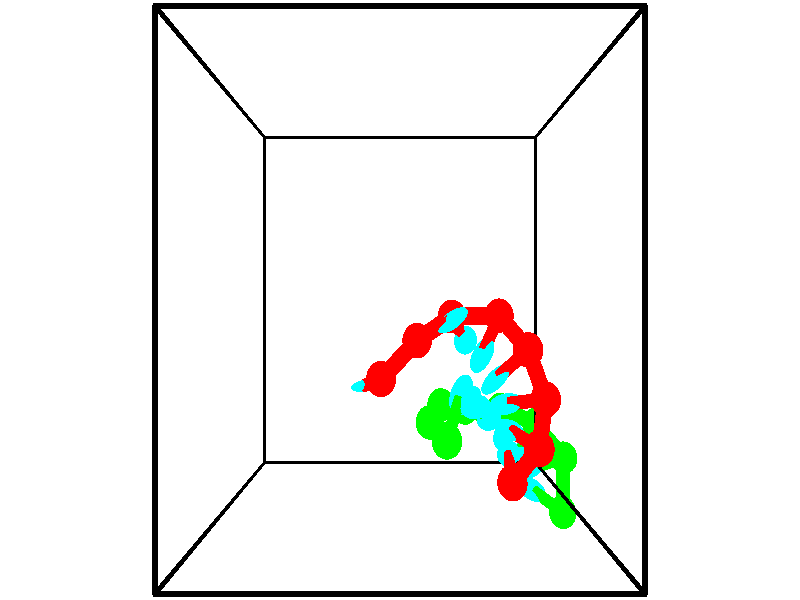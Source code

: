 // switches for output
#declare DRAW_BASES = 1; // possible values are 0, 1; only relevant for DNA ribbons
#declare DRAW_BASES_TYPE = 3; // possible values are 1, 2, 3; only relevant for DNA ribbons
#declare DRAW_FOG = 0; // set to 1 to enable fog

#include "colors.inc"

#include "transforms.inc"
background { rgb <1, 1, 1>}

#default {
   normal{
       ripples 0.25
       frequency 0.20
       turbulence 0.2
       lambda 5
   }
	finish {
		phong 0.1
		phong_size 40.
	}
}

// original window dimensions: 1024x640


// camera settings

camera {
	sky <-0, 1, 0>
	up <-0, 1, 0>
	right 1.6 * <1, 0, 0>
	location <2.5, 2.5, 11.1562>
	look_at <2.5, 2.5, 2.5>
	direction <0, 0, -8.6562>
	angle 67.0682
}


# declare cpy_camera_pos = <2.5, 2.5, 11.1562>;
# if (DRAW_FOG = 1)
fog {
	fog_type 2
	up vnormalize(cpy_camera_pos)
	color rgbt<1,1,1,0.3>
	distance 1e-5
	fog_alt 3e-3
	fog_offset 4
}
# end


// LIGHTS

# declare lum = 6;
global_settings {
	ambient_light rgb lum * <0.05, 0.05, 0.05>
	max_trace_level 15
}# declare cpy_direct_light_amount = 0.25;
light_source
{	1000 * <-1, -1, 1>,
	rgb lum * cpy_direct_light_amount
	parallel
}

light_source
{	1000 * <1, 1, -1>,
	rgb lum * cpy_direct_light_amount
	parallel
}

// strand 0

// nucleotide -1

// particle -1
sphere {
	<2.185515, 1.404222, 1.117711> 0.250000
	pigment { color rgbt <1,0,0,0> }
	no_shadow
}
cylinder {
	<1.999001, 1.311020, 0.776352>,  <1.887092, 1.255099, 0.571537>, 0.100000
	pigment { color rgbt <1,0,0,0> }
	no_shadow
}
cylinder {
	<1.999001, 1.311020, 0.776352>,  <2.185515, 1.404222, 1.117711>, 0.100000
	pigment { color rgbt <1,0,0,0> }
	no_shadow
}

// particle -1
sphere {
	<1.999001, 1.311020, 0.776352> 0.100000
	pigment { color rgbt <1,0,0,0> }
	no_shadow
}
sphere {
	0, 1
	scale<0.080000,0.200000,0.300000>
	matrix <-0.118130, 0.972450, -0.200965,
		0.876711, 0.007104, -0.480966,
		-0.466287, -0.233004, -0.853396,
		1.859115, 1.241119, 0.520333>
	pigment { color rgbt <0,1,1,0> }
	no_shadow
}
cylinder {
	<2.790437, 1.926347, 0.939132>,  <2.185515, 1.404222, 1.117711>, 0.130000
	pigment { color rgbt <1,0,0,0> }
	no_shadow
}

// nucleotide -1

// particle -1
sphere {
	<2.790437, 1.926347, 0.939132> 0.250000
	pigment { color rgbt <1,0,0,0> }
	no_shadow
}
cylinder {
	<3.113388, 2.095085, 1.104147>,  <3.307159, 2.196328, 1.203156>, 0.100000
	pigment { color rgbt <1,0,0,0> }
	no_shadow
}
cylinder {
	<3.113388, 2.095085, 1.104147>,  <2.790437, 1.926347, 0.939132>, 0.100000
	pigment { color rgbt <1,0,0,0> }
	no_shadow
}

// particle -1
sphere {
	<3.113388, 2.095085, 1.104147> 0.100000
	pigment { color rgbt <1,0,0,0> }
	no_shadow
}
sphere {
	0, 1
	scale<0.080000,0.200000,0.300000>
	matrix <0.577977, -0.706064, -0.409165,
		0.118674, 0.568789, -0.813877,
		0.807378, 0.421845, 0.412538,
		3.355601, 2.221639, 1.227908>
	pigment { color rgbt <0,1,1,0> }
	no_shadow
}
cylinder {
	<3.419525, 2.256556, 0.431109>,  <2.790437, 1.926347, 0.939131>, 0.130000
	pigment { color rgbt <1,0,0,0> }
	no_shadow
}

// nucleotide -1

// particle -1
sphere {
	<3.419525, 2.256556, 0.431109> 0.250000
	pigment { color rgbt <1,0,0,0> }
	no_shadow
}
cylinder {
	<3.520126, 2.076065, 0.773603>,  <3.580487, 1.967771, 0.979100>, 0.100000
	pigment { color rgbt <1,0,0,0> }
	no_shadow
}
cylinder {
	<3.520126, 2.076065, 0.773603>,  <3.419525, 2.256556, 0.431109>, 0.100000
	pigment { color rgbt <1,0,0,0> }
	no_shadow
}

// particle -1
sphere {
	<3.520126, 2.076065, 0.773603> 0.100000
	pigment { color rgbt <1,0,0,0> }
	no_shadow
}
sphere {
	0, 1
	scale<0.080000,0.200000,0.300000>
	matrix <0.578091, -0.639495, -0.506811,
		0.776245, 0.622447, 0.100015,
		0.251504, -0.451227, 0.856236,
		3.595578, 1.940697, 1.030474>
	pigment { color rgbt <0,1,1,0> }
	no_shadow
}
cylinder {
	<4.232559, 2.272227, 0.608668>,  <3.419525, 2.256556, 0.431109>, 0.130000
	pigment { color rgbt <1,0,0,0> }
	no_shadow
}

// nucleotide -1

// particle -1
sphere {
	<4.232559, 2.272227, 0.608668> 0.250000
	pigment { color rgbt <1,0,0,0> }
	no_shadow
}
cylinder {
	<4.041603, 1.956482, 0.763073>,  <3.927029, 1.767035, 0.855716>, 0.100000
	pigment { color rgbt <1,0,0,0> }
	no_shadow
}
cylinder {
	<4.041603, 1.956482, 0.763073>,  <4.232559, 2.272227, 0.608668>, 0.100000
	pigment { color rgbt <1,0,0,0> }
	no_shadow
}

// particle -1
sphere {
	<4.041603, 1.956482, 0.763073> 0.100000
	pigment { color rgbt <1,0,0,0> }
	no_shadow
}
sphere {
	0, 1
	scale<0.080000,0.200000,0.300000>
	matrix <0.534729, -0.609577, -0.585218,
		0.697254, -0.072965, 0.713101,
		-0.477391, -0.789362, 0.386013,
		3.898386, 1.719673, 0.878877>
	pigment { color rgbt <0,1,1,0> }
	no_shadow
}
cylinder {
	<4.665876, 1.797438, 0.951603>,  <4.232559, 2.272227, 0.608668>, 0.130000
	pigment { color rgbt <1,0,0,0> }
	no_shadow
}

// nucleotide -1

// particle -1
sphere {
	<4.665876, 1.797438, 0.951603> 0.250000
	pigment { color rgbt <1,0,0,0> }
	no_shadow
}
cylinder {
	<4.365845, 1.549255, 0.860025>,  <4.185826, 1.400346, 0.805079>, 0.100000
	pigment { color rgbt <1,0,0,0> }
	no_shadow
}
cylinder {
	<4.365845, 1.549255, 0.860025>,  <4.665876, 1.797438, 0.951603>, 0.100000
	pigment { color rgbt <1,0,0,0> }
	no_shadow
}

// particle -1
sphere {
	<4.365845, 1.549255, 0.860025> 0.100000
	pigment { color rgbt <1,0,0,0> }
	no_shadow
}
sphere {
	0, 1
	scale<0.080000,0.200000,0.300000>
	matrix <0.650747, -0.630688, -0.422801,
		0.117938, -0.466119, 0.876826,
		-0.750079, -0.620456, -0.228943,
		4.140821, 1.363119, 0.791342>
	pigment { color rgbt <0,1,1,0> }
	no_shadow
}
cylinder {
	<4.961848, 1.104030, 0.960450>,  <4.665876, 1.797438, 0.951603>, 0.130000
	pigment { color rgbt <1,0,0,0> }
	no_shadow
}

// nucleotide -1

// particle -1
sphere {
	<4.961848, 1.104030, 0.960450> 0.250000
	pigment { color rgbt <1,0,0,0> }
	no_shadow
}
cylinder {
	<4.601311, 1.041229, 0.798990>,  <4.384989, 1.003549, 0.702115>, 0.100000
	pigment { color rgbt <1,0,0,0> }
	no_shadow
}
cylinder {
	<4.601311, 1.041229, 0.798990>,  <4.961848, 1.104030, 0.960450>, 0.100000
	pigment { color rgbt <1,0,0,0> }
	no_shadow
}

// particle -1
sphere {
	<4.601311, 1.041229, 0.798990> 0.100000
	pigment { color rgbt <1,0,0,0> }
	no_shadow
}
sphere {
	0, 1
	scale<0.080000,0.200000,0.300000>
	matrix <0.371202, -0.760200, -0.533203,
		-0.223140, -0.630433, 0.743480,
		-0.901342, -0.157002, -0.403649,
		4.330908, 0.994129, 0.677896>
	pigment { color rgbt <0,1,1,0> }
	no_shadow
}
cylinder {
	<4.816659, 0.437039, 1.106365>,  <4.961848, 1.104030, 0.960450>, 0.130000
	pigment { color rgbt <1,0,0,0> }
	no_shadow
}

// nucleotide -1

// particle -1
sphere {
	<4.816659, 0.437039, 1.106365> 0.250000
	pigment { color rgbt <1,0,0,0> }
	no_shadow
}
cylinder {
	<4.589149, 0.531494, 0.791218>,  <4.452644, 0.588167, 0.602130>, 0.100000
	pigment { color rgbt <1,0,0,0> }
	no_shadow
}
cylinder {
	<4.589149, 0.531494, 0.791218>,  <4.816659, 0.437039, 1.106365>, 0.100000
	pigment { color rgbt <1,0,0,0> }
	no_shadow
}

// particle -1
sphere {
	<4.589149, 0.531494, 0.791218> 0.100000
	pigment { color rgbt <1,0,0,0> }
	no_shadow
}
sphere {
	0, 1
	scale<0.080000,0.200000,0.300000>
	matrix <0.170504, -0.903241, -0.393807,
		-0.804627, -0.358321, 0.473478,
		-0.568774, 0.236138, -0.787867,
		4.418517, 0.602336, 0.554858>
	pigment { color rgbt <0,1,1,0> }
	no_shadow
}
cylinder {
	<4.384412, -0.055887, 1.032403>,  <4.816659, 0.437039, 1.106365>, 0.130000
	pigment { color rgbt <1,0,0,0> }
	no_shadow
}

// nucleotide -1

// particle -1
sphere {
	<4.384412, -0.055887, 1.032403> 0.250000
	pigment { color rgbt <1,0,0,0> }
	no_shadow
}
cylinder {
	<4.410126, 0.103226, 0.666313>,  <4.425554, 0.198693, 0.446659>, 0.100000
	pigment { color rgbt <1,0,0,0> }
	no_shadow
}
cylinder {
	<4.410126, 0.103226, 0.666313>,  <4.384412, -0.055887, 1.032403>, 0.100000
	pigment { color rgbt <1,0,0,0> }
	no_shadow
}

// particle -1
sphere {
	<4.410126, 0.103226, 0.666313> 0.100000
	pigment { color rgbt <1,0,0,0> }
	no_shadow
}
sphere {
	0, 1
	scale<0.080000,0.200000,0.300000>
	matrix <0.313210, -0.878822, -0.359960,
		-0.947506, -0.263518, -0.181083,
		0.064284, 0.397781, -0.915225,
		4.429411, 0.222560, 0.391746>
	pigment { color rgbt <0,1,1,0> }
	no_shadow
}
// strand 1

// nucleotide -1

// particle -1
sphere {
	<5.558138, -0.828276, -0.201976> 0.250000
	pigment { color rgbt <0,1,0,0> }
	no_shadow
}
cylinder {
	<5.281197, -0.687996, -0.454215>,  <5.115032, -0.603828, -0.605559>, 0.100000
	pigment { color rgbt <0,1,0,0> }
	no_shadow
}
cylinder {
	<5.281197, -0.687996, -0.454215>,  <5.558138, -0.828276, -0.201976>, 0.100000
	pigment { color rgbt <0,1,0,0> }
	no_shadow
}

// particle -1
sphere {
	<5.281197, -0.687996, -0.454215> 0.100000
	pigment { color rgbt <0,1,0,0> }
	no_shadow
}
sphere {
	0, 1
	scale<0.080000,0.200000,0.300000>
	matrix <-0.135939, 0.794895, 0.591323,
		0.708636, 0.495128, -0.502675,
		-0.692355, 0.350700, -0.630598,
		5.073490, -0.582786, -0.643395>
	pigment { color rgbt <0,1,1,0> }
	no_shadow
}
cylinder {
	<5.611408, 0.004919, -0.317862>,  <5.558138, -0.828276, -0.201976>, 0.130000
	pigment { color rgbt <0,1,0,0> }
	no_shadow
}

// nucleotide -1

// particle -1
sphere {
	<5.611408, 0.004919, -0.317862> 0.250000
	pigment { color rgbt <0,1,0,0> }
	no_shadow
}
cylinder {
	<5.240189, -0.120674, -0.398001>,  <5.017457, -0.196030, -0.446084>, 0.100000
	pigment { color rgbt <0,1,0,0> }
	no_shadow
}
cylinder {
	<5.240189, -0.120674, -0.398001>,  <5.611408, 0.004919, -0.317862>, 0.100000
	pigment { color rgbt <0,1,0,0> }
	no_shadow
}

// particle -1
sphere {
	<5.240189, -0.120674, -0.398001> 0.100000
	pigment { color rgbt <0,1,0,0> }
	no_shadow
}
sphere {
	0, 1
	scale<0.080000,0.200000,0.300000>
	matrix <-0.371756, 0.813885, 0.446531,
		0.022855, 0.488882, -0.872050,
		-0.928049, -0.313984, -0.200346,
		4.961774, -0.214869, -0.458105>
	pigment { color rgbt <0,1,1,0> }
	no_shadow
}
cylinder {
	<5.146114, 0.483446, -0.669306>,  <5.611408, 0.004919, -0.317862>, 0.130000
	pigment { color rgbt <0,1,0,0> }
	no_shadow
}

// nucleotide -1

// particle -1
sphere {
	<5.146114, 0.483446, -0.669306> 0.250000
	pigment { color rgbt <0,1,0,0> }
	no_shadow
}
cylinder {
	<4.920403, 0.257362, -0.428597>,  <4.784975, 0.121712, -0.284172>, 0.100000
	pigment { color rgbt <0,1,0,0> }
	no_shadow
}
cylinder {
	<4.920403, 0.257362, -0.428597>,  <5.146114, 0.483446, -0.669306>, 0.100000
	pigment { color rgbt <0,1,0,0> }
	no_shadow
}

// particle -1
sphere {
	<4.920403, 0.257362, -0.428597> 0.100000
	pigment { color rgbt <0,1,0,0> }
	no_shadow
}
sphere {
	0, 1
	scale<0.080000,0.200000,0.300000>
	matrix <-0.467095, 0.819592, 0.331800,
		-0.680742, -0.093856, -0.726485,
		-0.564280, -0.565208, 0.601771,
		4.751119, 0.087800, -0.248066>
	pigment { color rgbt <0,1,1,0> }
	no_shadow
}
cylinder {
	<4.475296, 0.723582, -0.751015>,  <5.146114, 0.483446, -0.669306>, 0.130000
	pigment { color rgbt <0,1,0,0> }
	no_shadow
}

// nucleotide -1

// particle -1
sphere {
	<4.475296, 0.723582, -0.751015> 0.250000
	pigment { color rgbt <0,1,0,0> }
	no_shadow
}
cylinder {
	<4.445793, 0.527618, -0.403556>,  <4.428092, 0.410040, -0.195080>, 0.100000
	pigment { color rgbt <0,1,0,0> }
	no_shadow
}
cylinder {
	<4.445793, 0.527618, -0.403556>,  <4.475296, 0.723582, -0.751015>, 0.100000
	pigment { color rgbt <0,1,0,0> }
	no_shadow
}

// particle -1
sphere {
	<4.445793, 0.527618, -0.403556> 0.100000
	pigment { color rgbt <0,1,0,0> }
	no_shadow
}
sphere {
	0, 1
	scale<0.080000,0.200000,0.300000>
	matrix <-0.561968, 0.739980, 0.369624,
		-0.823864, -0.460890, -0.329892,
		-0.073758, -0.489908, 0.868648,
		4.423666, 0.380646, -0.142961>
	pigment { color rgbt <0,1,1,0> }
	no_shadow
}
cylinder {
	<3.766732, 0.734469, -0.567612>,  <4.475296, 0.723582, -0.751015>, 0.130000
	pigment { color rgbt <0,1,0,0> }
	no_shadow
}

// nucleotide -1

// particle -1
sphere {
	<3.766732, 0.734469, -0.567612> 0.250000
	pigment { color rgbt <0,1,0,0> }
	no_shadow
}
cylinder {
	<3.976875, 0.699310, -0.229080>,  <4.102962, 0.678215, -0.025961>, 0.100000
	pigment { color rgbt <0,1,0,0> }
	no_shadow
}
cylinder {
	<3.976875, 0.699310, -0.229080>,  <3.766732, 0.734469, -0.567612>, 0.100000
	pigment { color rgbt <0,1,0,0> }
	no_shadow
}

// particle -1
sphere {
	<3.976875, 0.699310, -0.229080> 0.100000
	pigment { color rgbt <0,1,0,0> }
	no_shadow
}
sphere {
	0, 1
	scale<0.080000,0.200000,0.300000>
	matrix <-0.616849, 0.645770, 0.449976,
		-0.586085, -0.758456, 0.285042,
		0.525358, -0.087896, 0.846329,
		4.134483, 0.672942, 0.024819>
	pigment { color rgbt <0,1,1,0> }
	no_shadow
}
cylinder {
	<3.258080, 0.884737, -0.042176>,  <3.766732, 0.734469, -0.567612>, 0.130000
	pigment { color rgbt <0,1,0,0> }
	no_shadow
}

// nucleotide -1

// particle -1
sphere {
	<3.258080, 0.884737, -0.042176> 0.250000
	pigment { color rgbt <0,1,0,0> }
	no_shadow
}
cylinder {
	<3.595184, 0.896492, 0.172817>,  <3.797447, 0.903545, 0.301813>, 0.100000
	pigment { color rgbt <0,1,0,0> }
	no_shadow
}
cylinder {
	<3.595184, 0.896492, 0.172817>,  <3.258080, 0.884737, -0.042176>, 0.100000
	pigment { color rgbt <0,1,0,0> }
	no_shadow
}

// particle -1
sphere {
	<3.595184, 0.896492, 0.172817> 0.100000
	pigment { color rgbt <0,1,0,0> }
	no_shadow
}
sphere {
	0, 1
	scale<0.080000,0.200000,0.300000>
	matrix <-0.463421, 0.547592, 0.696695,
		-0.273848, -0.836230, 0.475108,
		0.842762, 0.029387, 0.537483,
		3.848013, 0.905308, 0.334062>
	pigment { color rgbt <0,1,1,0> }
	no_shadow
}
cylinder {
	<3.026609, 0.709624, 0.556013>,  <3.258080, 0.884737, -0.042176>, 0.130000
	pigment { color rgbt <0,1,0,0> }
	no_shadow
}

// nucleotide -1

// particle -1
sphere {
	<3.026609, 0.709624, 0.556013> 0.250000
	pigment { color rgbt <0,1,0,0> }
	no_shadow
}
cylinder {
	<3.374374, 0.899651, 0.610320>,  <3.583034, 1.013667, 0.642904>, 0.100000
	pigment { color rgbt <0,1,0,0> }
	no_shadow
}
cylinder {
	<3.374374, 0.899651, 0.610320>,  <3.026609, 0.709624, 0.556013>, 0.100000
	pigment { color rgbt <0,1,0,0> }
	no_shadow
}

// particle -1
sphere {
	<3.374374, 0.899651, 0.610320> 0.100000
	pigment { color rgbt <0,1,0,0> }
	no_shadow
}
sphere {
	0, 1
	scale<0.080000,0.200000,0.300000>
	matrix <-0.383659, 0.475965, 0.791368,
		0.311332, -0.740114, 0.596074,
		0.869413, 0.475067, 0.135768,
		3.635198, 1.042171, 0.651051>
	pigment { color rgbt <0,1,1,0> }
	no_shadow
}
cylinder {
	<3.264895, 0.582833, 1.300654>,  <3.026609, 0.709624, 0.556013>, 0.130000
	pigment { color rgbt <0,1,0,0> }
	no_shadow
}

// nucleotide -1

// particle -1
sphere {
	<3.264895, 0.582833, 1.300654> 0.250000
	pigment { color rgbt <0,1,0,0> }
	no_shadow
}
cylinder {
	<3.412582, 0.927719, 1.161939>,  <3.501195, 1.134651, 1.078709>, 0.100000
	pigment { color rgbt <0,1,0,0> }
	no_shadow
}
cylinder {
	<3.412582, 0.927719, 1.161939>,  <3.264895, 0.582833, 1.300654>, 0.100000
	pigment { color rgbt <0,1,0,0> }
	no_shadow
}

// particle -1
sphere {
	<3.412582, 0.927719, 1.161939> 0.100000
	pigment { color rgbt <0,1,0,0> }
	no_shadow
}
sphere {
	0, 1
	scale<0.080000,0.200000,0.300000>
	matrix <-0.473634, 0.495635, 0.728022,
		0.799592, -0.104548, 0.591373,
		0.369218, 0.862215, -0.346789,
		3.523348, 1.186384, 1.057902>
	pigment { color rgbt <0,1,1,0> }
	no_shadow
}
// box output
cylinder {
	<0.000000, 0.000000, 0.000000>,  <5.000000, 0.000000, 0.000000>, 0.025000
	pigment { color rgbt <0,0,0,0> }
	no_shadow
}
cylinder {
	<0.000000, 0.000000, 0.000000>,  <0.000000, 5.000000, 0.000000>, 0.025000
	pigment { color rgbt <0,0,0,0> }
	no_shadow
}
cylinder {
	<0.000000, 0.000000, 0.000000>,  <0.000000, 0.000000, 5.000000>, 0.025000
	pigment { color rgbt <0,0,0,0> }
	no_shadow
}
cylinder {
	<5.000000, 5.000000, 5.000000>,  <0.000000, 5.000000, 5.000000>, 0.025000
	pigment { color rgbt <0,0,0,0> }
	no_shadow
}
cylinder {
	<5.000000, 5.000000, 5.000000>,  <5.000000, 0.000000, 5.000000>, 0.025000
	pigment { color rgbt <0,0,0,0> }
	no_shadow
}
cylinder {
	<5.000000, 5.000000, 5.000000>,  <5.000000, 5.000000, 0.000000>, 0.025000
	pigment { color rgbt <0,0,0,0> }
	no_shadow
}
cylinder {
	<0.000000, 0.000000, 5.000000>,  <0.000000, 5.000000, 5.000000>, 0.025000
	pigment { color rgbt <0,0,0,0> }
	no_shadow
}
cylinder {
	<0.000000, 0.000000, 5.000000>,  <5.000000, 0.000000, 5.000000>, 0.025000
	pigment { color rgbt <0,0,0,0> }
	no_shadow
}
cylinder {
	<5.000000, 5.000000, 0.000000>,  <0.000000, 5.000000, 0.000000>, 0.025000
	pigment { color rgbt <0,0,0,0> }
	no_shadow
}
cylinder {
	<5.000000, 5.000000, 0.000000>,  <5.000000, 0.000000, 0.000000>, 0.025000
	pigment { color rgbt <0,0,0,0> }
	no_shadow
}
cylinder {
	<5.000000, 0.000000, 5.000000>,  <5.000000, 0.000000, 0.000000>, 0.025000
	pigment { color rgbt <0,0,0,0> }
	no_shadow
}
cylinder {
	<0.000000, 5.000000, 0.000000>,  <0.000000, 5.000000, 5.000000>, 0.025000
	pigment { color rgbt <0,0,0,0> }
	no_shadow
}
// end of box output
